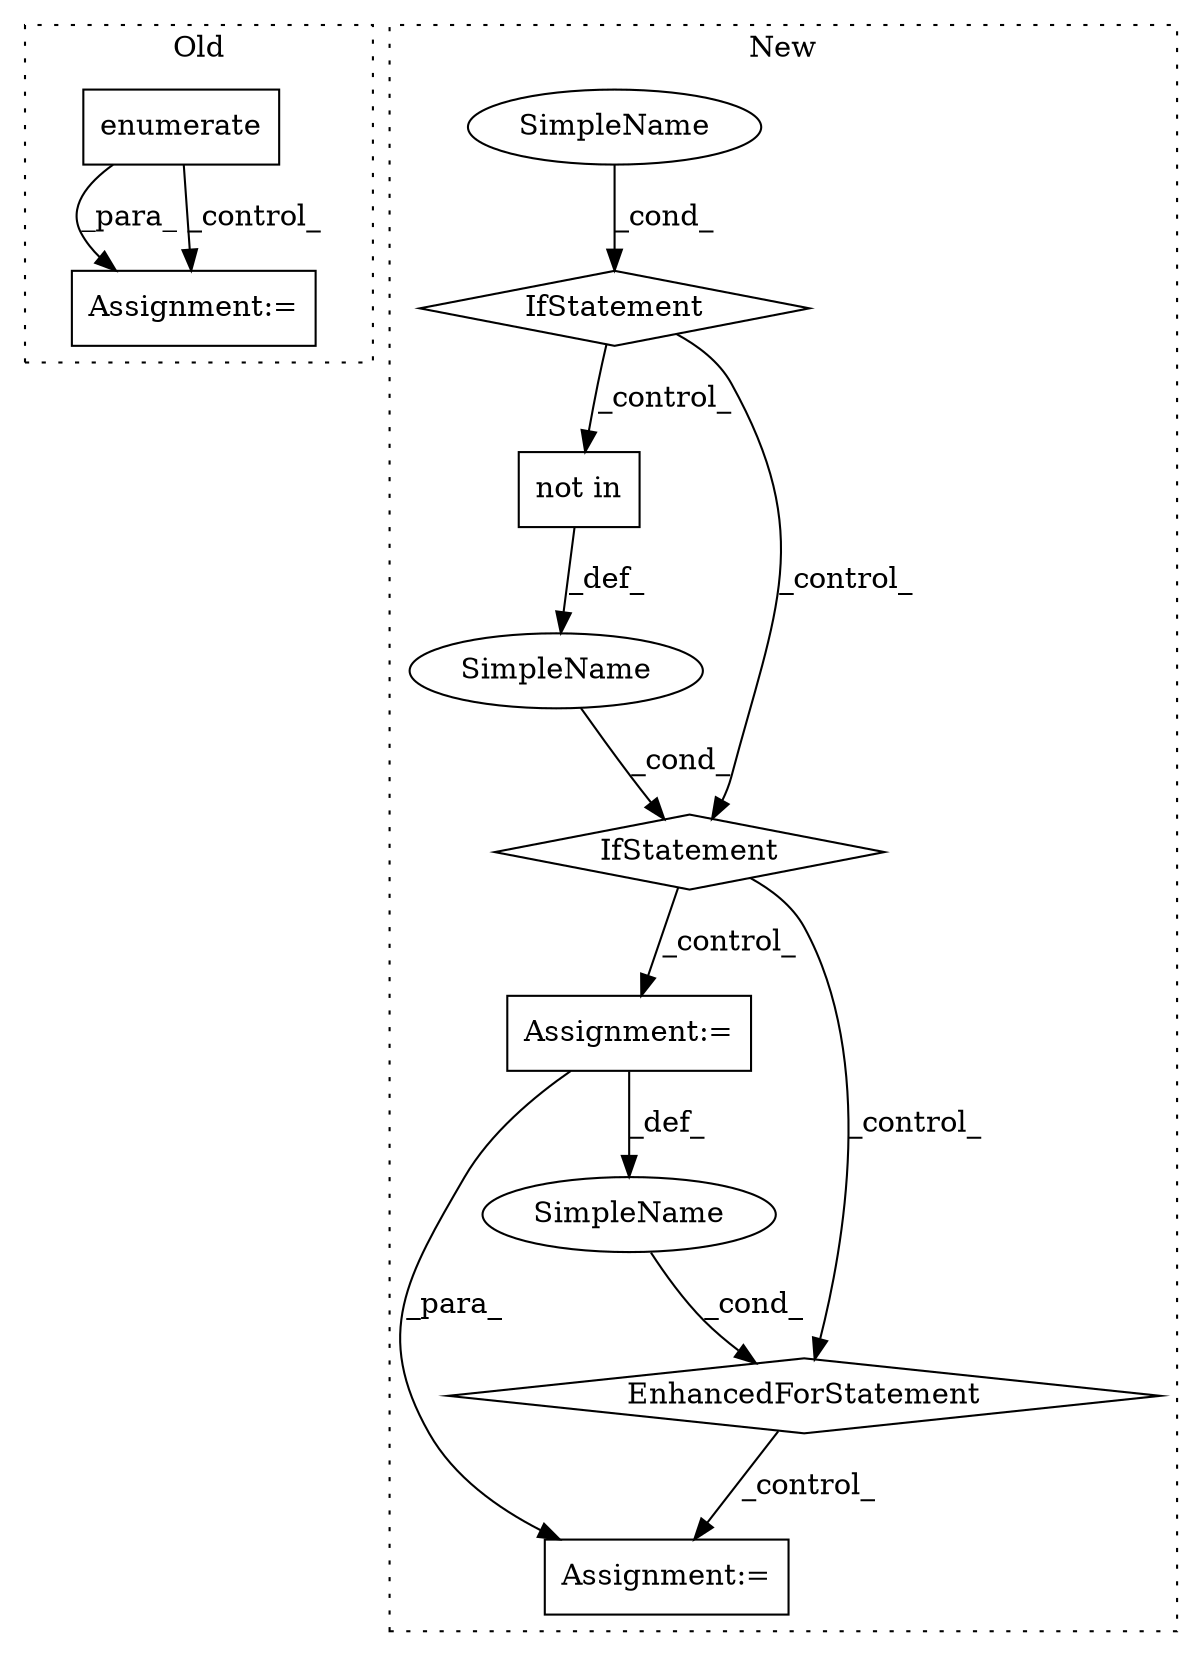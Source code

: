digraph G {
subgraph cluster0 {
1 [label="enumerate" a="32" s="117944,117972" l="10,1" shape="box"];
6 [label="Assignment:=" a="7" s="117999" l="1" shape="box"];
label = "Old";
style="dotted";
}
subgraph cluster1 {
2 [label="not in" a="108" s="118442" l="29" shape="box"];
3 [label="IfStatement" a="25" s="118430,118471" l="12,2" shape="diamond"];
4 [label="SimpleName" a="42" s="" l="" shape="ellipse"];
5 [label="IfStatement" a="25" s="118370,118418" l="10,2" shape="diamond"];
7 [label="Assignment:=" a="7" s="118785" l="2" shape="box"];
8 [label="SimpleName" a="42" s="" l="" shape="ellipse"];
9 [label="Assignment:=" a="7" s="118607,118738" l="65,2" shape="box"];
10 [label="EnhancedForStatement" a="70" s="118607,118738" l="65,2" shape="diamond"];
11 [label="SimpleName" a="42" s="118676" l="1" shape="ellipse"];
label = "New";
style="dotted";
}
1 -> 6 [label="_para_"];
1 -> 6 [label="_control_"];
2 -> 8 [label="_def_"];
3 -> 9 [label="_control_"];
3 -> 10 [label="_control_"];
4 -> 5 [label="_cond_"];
5 -> 3 [label="_control_"];
5 -> 2 [label="_control_"];
8 -> 3 [label="_cond_"];
9 -> 11 [label="_def_"];
9 -> 7 [label="_para_"];
10 -> 7 [label="_control_"];
11 -> 10 [label="_cond_"];
}